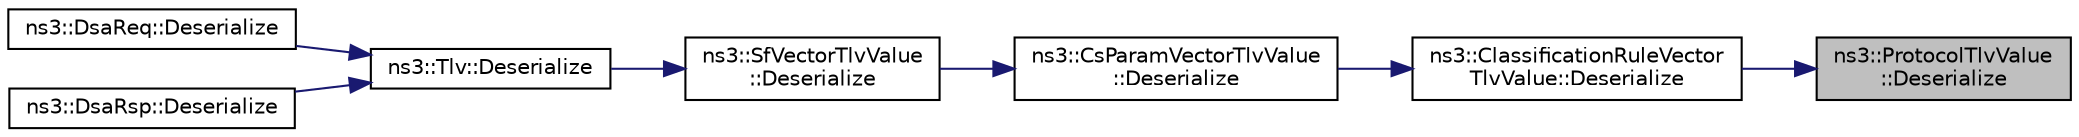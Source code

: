 digraph "ns3::ProtocolTlvValue::Deserialize"
{
 // LATEX_PDF_SIZE
  edge [fontname="Helvetica",fontsize="10",labelfontname="Helvetica",labelfontsize="10"];
  node [fontname="Helvetica",fontsize="10",shape=record];
  rankdir="RL";
  Node1 [label="ns3::ProtocolTlvValue\l::Deserialize",height=0.2,width=0.4,color="black", fillcolor="grey75", style="filled", fontcolor="black",tooltip="Deserialize from a buffer."];
  Node1 -> Node2 [dir="back",color="midnightblue",fontsize="10",style="solid",fontname="Helvetica"];
  Node2 [label="ns3::ClassificationRuleVector\lTlvValue::Deserialize",height=0.2,width=0.4,color="black", fillcolor="white", style="filled",URL="$classns3_1_1_classification_rule_vector_tlv_value.html#adb71f8c6a4456630500606bdacffd8c5",tooltip="Deserialize from a buffer."];
  Node2 -> Node3 [dir="back",color="midnightblue",fontsize="10",style="solid",fontname="Helvetica"];
  Node3 [label="ns3::CsParamVectorTlvValue\l::Deserialize",height=0.2,width=0.4,color="black", fillcolor="white", style="filled",URL="$classns3_1_1_cs_param_vector_tlv_value.html#aac92059eae88c45aa6753737e9e768b8",tooltip="Deserialize from a buffer."];
  Node3 -> Node4 [dir="back",color="midnightblue",fontsize="10",style="solid",fontname="Helvetica"];
  Node4 [label="ns3::SfVectorTlvValue\l::Deserialize",height=0.2,width=0.4,color="black", fillcolor="white", style="filled",URL="$classns3_1_1_sf_vector_tlv_value.html#afc34c4c61724940c485be32168137ac9",tooltip="Deserialize from a buffer."];
  Node4 -> Node5 [dir="back",color="midnightblue",fontsize="10",style="solid",fontname="Helvetica"];
  Node5 [label="ns3::Tlv::Deserialize",height=0.2,width=0.4,color="black", fillcolor="white", style="filled",URL="$classns3_1_1_tlv.html#ab7f78a79bda165414feb774daf217fc2",tooltip=" "];
  Node5 -> Node6 [dir="back",color="midnightblue",fontsize="10",style="solid",fontname="Helvetica"];
  Node6 [label="ns3::DsaReq::Deserialize",height=0.2,width=0.4,color="black", fillcolor="white", style="filled",URL="$classns3_1_1_dsa_req.html#ac18b85e52155990af188369c18a162b5",tooltip=" "];
  Node5 -> Node7 [dir="back",color="midnightblue",fontsize="10",style="solid",fontname="Helvetica"];
  Node7 [label="ns3::DsaRsp::Deserialize",height=0.2,width=0.4,color="black", fillcolor="white", style="filled",URL="$classns3_1_1_dsa_rsp.html#a753b7a45c528a85350355733615535e3",tooltip=" "];
}

